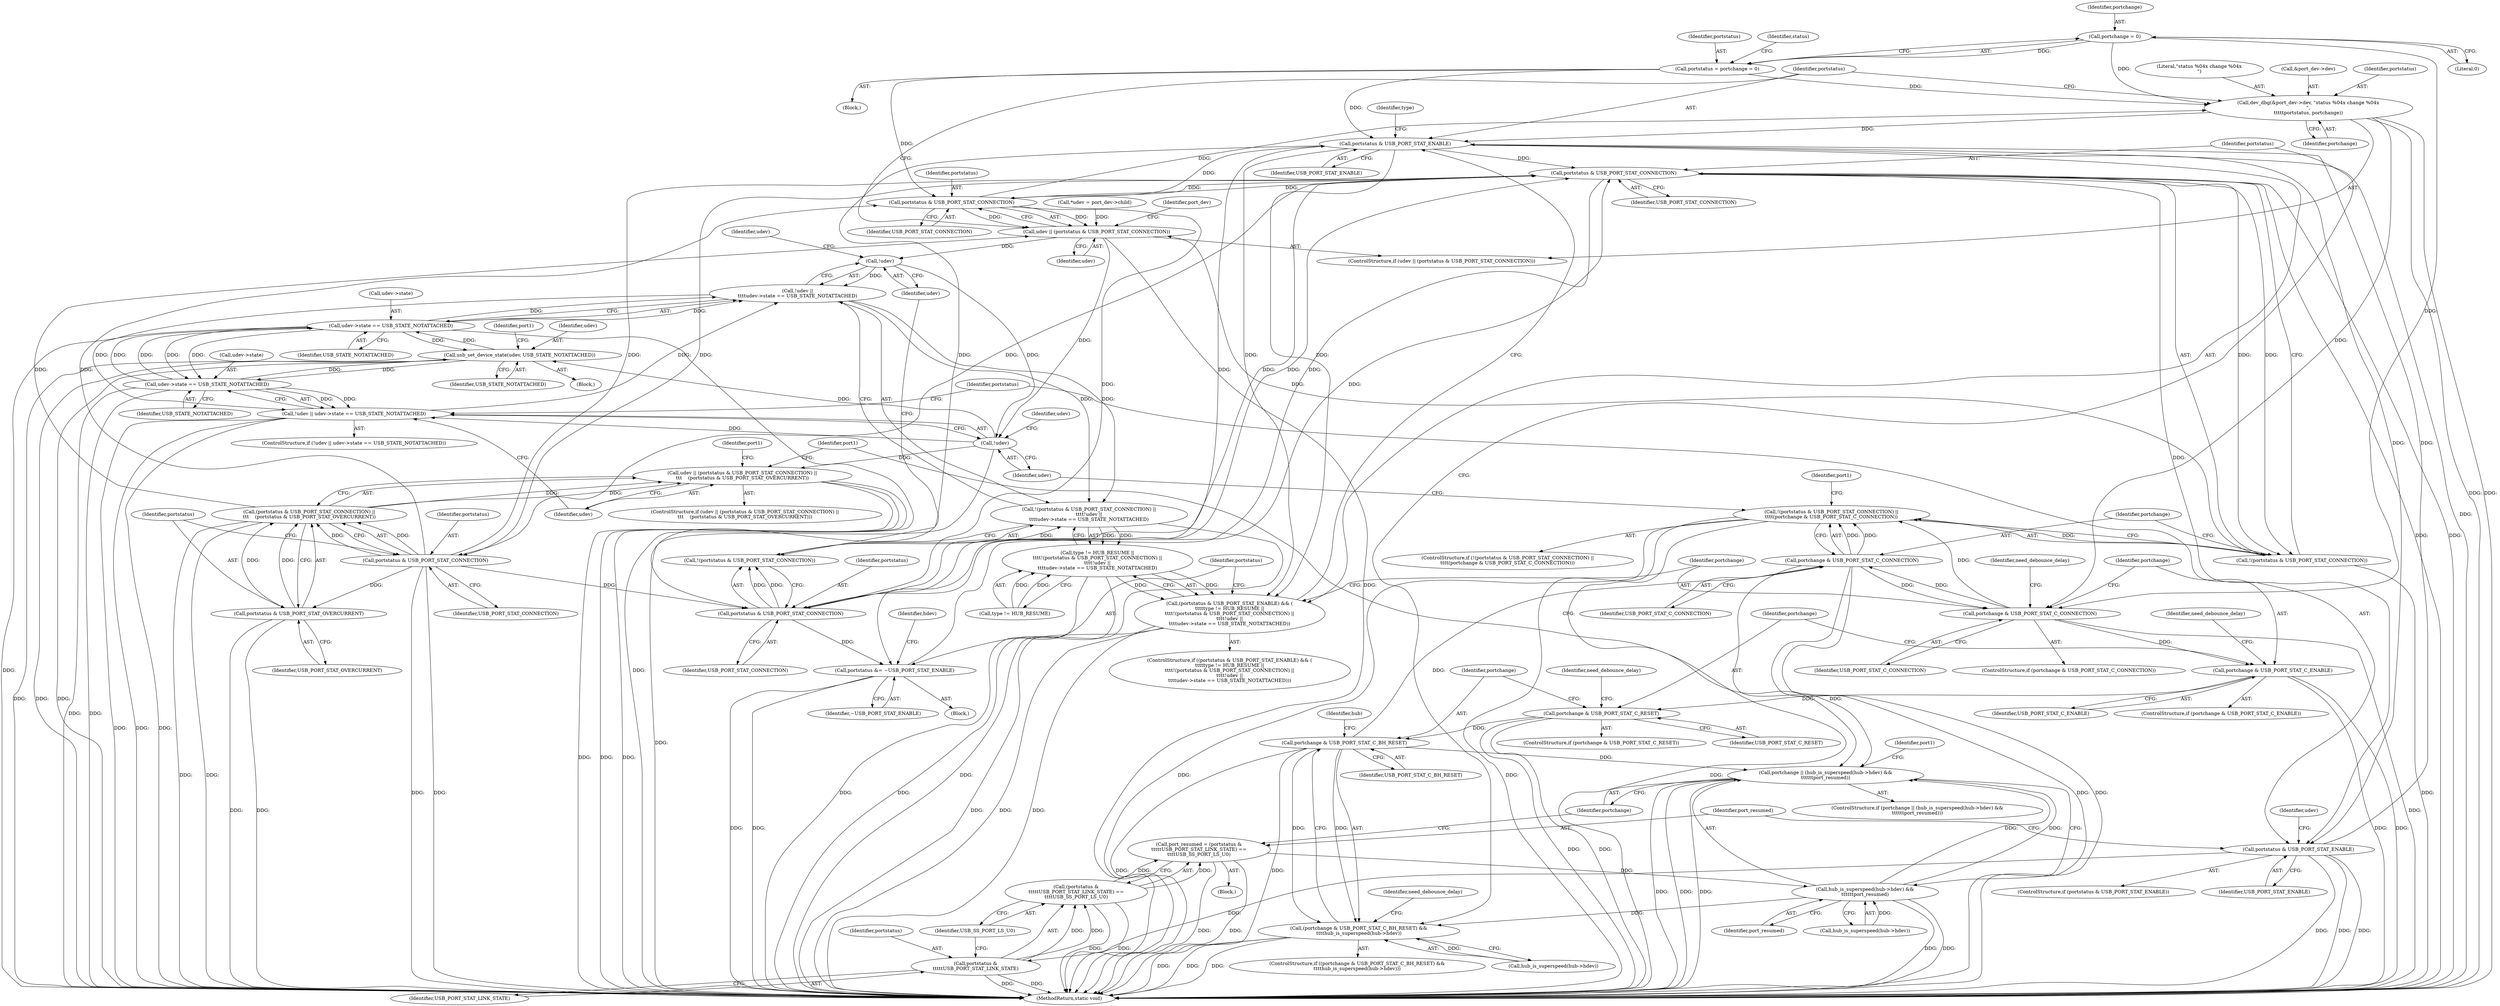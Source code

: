 digraph "0_linux_e50293ef9775c5f1cf3fcc093037dd6a8c5684ea@pointer" {
"1000355" [label="(Call,dev_dbg(&port_dev->dev, \"status %04x change %04x\n\",\n\t\t\t\t\tportstatus, portchange))"];
"1000335" [label="(Call,portstatus = portchange = 0)"];
"1000337" [label="(Call,portchange = 0)"];
"1000352" [label="(Call,portstatus & USB_PORT_STAT_CONNECTION)"];
"1000486" [label="(Call,portstatus & USB_PORT_STAT_CONNECTION)"];
"1000461" [label="(Call,portstatus & USB_PORT_STAT_CONNECTION)"];
"1000374" [label="(Call,portstatus & USB_PORT_STAT_CONNECTION)"];
"1000365" [label="(Call,portstatus & USB_PORT_STAT_ENABLE)"];
"1000355" [label="(Call,dev_dbg(&port_dev->dev, \"status %04x change %04x\n\",\n\t\t\t\t\tportstatus, portchange))"];
"1000499" [label="(Call,portstatus & USB_PORT_STAT_ENABLE)"];
"1000386" [label="(Call,portstatus &= ~USB_PORT_STAT_ENABLE)"];
"1000364" [label="(Call,(portstatus & USB_PORT_STAT_ENABLE) && (\n\t\t\t\ttype != HUB_RESUME ||\n\t\t\t\t!(portstatus & USB_PORT_STAT_CONNECTION) ||\n\t\t\t\t!udev ||\n\t\t\t\tudev->state == USB_STATE_NOTATTACHED))"];
"1000373" [label="(Call,!(portstatus & USB_PORT_STAT_CONNECTION))"];
"1000372" [label="(Call,!(portstatus & USB_PORT_STAT_CONNECTION) ||\n\t\t\t\t!udev ||\n\t\t\t\tudev->state == USB_STATE_NOTATTACHED)"];
"1000368" [label="(Call,type != HUB_RESUME ||\n\t\t\t\t!(portstatus & USB_PORT_STAT_CONNECTION) ||\n\t\t\t\t!udev ||\n\t\t\t\tudev->state == USB_STATE_NOTATTACHED)"];
"1000350" [label="(Call,udev || (portstatus & USB_PORT_STAT_CONNECTION))"];
"1000378" [label="(Call,!udev)"];
"1000377" [label="(Call,!udev ||\n\t\t\t\tudev->state == USB_STATE_NOTATTACHED)"];
"1000473" [label="(Call,!udev || udev->state == USB_STATE_NOTATTACHED)"];
"1000474" [label="(Call,!udev)"];
"1000483" [label="(Call,udev || (portstatus & USB_PORT_STAT_CONNECTION) ||\n\t\t\t    (portstatus & USB_PORT_STAT_OVERCURRENT))"];
"1000549" [label="(Call,usb_set_device_state(udev, USB_STATE_NOTATTACHED))"];
"1000380" [label="(Call,udev->state == USB_STATE_NOTATTACHED)"];
"1000476" [label="(Call,udev->state == USB_STATE_NOTATTACHED)"];
"1000398" [label="(Call,portchange & USB_PORT_STAT_C_CONNECTION)"];
"1000412" [label="(Call,portchange & USB_PORT_STAT_C_ENABLE)"];
"1000426" [label="(Call,portchange & USB_PORT_STAT_C_RESET)"];
"1000441" [label="(Call,portchange & USB_PORT_STAT_C_BH_RESET)"];
"1000440" [label="(Call,(portchange & USB_PORT_STAT_C_BH_RESET) &&\n\t\t\t\thub_is_superspeed(hub->hdev))"];
"1000464" [label="(Call,portchange & USB_PORT_STAT_C_CONNECTION)"];
"1000459" [label="(Call,!(portstatus & USB_PORT_STAT_CONNECTION) ||\n\t\t\t\t(portchange & USB_PORT_STAT_C_CONNECTION))"];
"1000512" [label="(Call,portchange || (hub_is_superspeed(hub->hdev) &&\n\t\t\t\t\t\tport_resumed))"];
"1000460" [label="(Call,!(portstatus & USB_PORT_STAT_CONNECTION))"];
"1000485" [label="(Call,(portstatus & USB_PORT_STAT_CONNECTION) ||\n\t\t\t    (portstatus & USB_PORT_STAT_OVERCURRENT))"];
"1000489" [label="(Call,portstatus & USB_PORT_STAT_OVERCURRENT)"];
"1000507" [label="(Call,portstatus &\n\t\t\t\t\tUSB_PORT_STAT_LINK_STATE)"];
"1000506" [label="(Call,(portstatus &\n\t\t\t\t\tUSB_PORT_STAT_LINK_STATE) ==\n\t\t\t\tUSB_SS_PORT_LS_U0)"];
"1000504" [label="(Call,port_resumed = (portstatus &\n\t\t\t\t\tUSB_PORT_STAT_LINK_STATE) ==\n\t\t\t\tUSB_SS_PORT_LS_U0)"];
"1000514" [label="(Call,hub_is_superspeed(hub->hdev) &&\n\t\t\t\t\t\tport_resumed)"];
"1000339" [label="(Literal,0)"];
"1000468" [label="(Identifier,port1)"];
"1000474" [label="(Call,!udev)"];
"1000465" [label="(Identifier,portchange)"];
"1000412" [label="(Call,portchange & USB_PORT_STAT_C_ENABLE)"];
"1000553" [label="(Identifier,port1)"];
"1000475" [label="(Identifier,udev)"];
"1000439" [label="(ControlStructure,if ((portchange & USB_PORT_STAT_C_BH_RESET) &&\n\t\t\t\thub_is_superspeed(hub->hdev)))"];
"1000358" [label="(Identifier,port_dev)"];
"1000369" [label="(Call,type != HUB_RESUME)"];
"1000548" [label="(Block,)"];
"1000354" [label="(Identifier,USB_PORT_STAT_CONNECTION)"];
"1000480" [label="(Identifier,USB_STATE_NOTATTACHED)"];
"1000375" [label="(Identifier,portstatus)"];
"1000417" [label="(Identifier,need_debounce_delay)"];
"1000367" [label="(Identifier,USB_PORT_STAT_ENABLE)"];
"1000509" [label="(Identifier,USB_PORT_STAT_LINK_STATE)"];
"1000464" [label="(Call,portchange & USB_PORT_STAT_C_CONNECTION)"];
"1000360" [label="(Literal,\"status %04x change %04x\n\")"];
"1000366" [label="(Identifier,portstatus)"];
"1000392" [label="(Identifier,hdev)"];
"1000498" [label="(ControlStructure,if (portstatus & USB_PORT_STAT_ENABLE))"];
"1000363" [label="(ControlStructure,if ((portstatus & USB_PORT_STAT_ENABLE) && (\n\t\t\t\ttype != HUB_RESUME ||\n\t\t\t\t!(portstatus & USB_PORT_STAT_CONNECTION) ||\n\t\t\t\t!udev ||\n\t\t\t\tudev->state == USB_STATE_NOTATTACHED)))"];
"1000504" [label="(Call,port_resumed = (portstatus &\n\t\t\t\t\tUSB_PORT_STAT_LINK_STATE) ==\n\t\t\t\tUSB_SS_PORT_LS_U0)"];
"1000511" [label="(ControlStructure,if (portchange || (hub_is_superspeed(hub->hdev) &&\n\t\t\t\t\t\tport_resumed)))"];
"1000397" [label="(ControlStructure,if (portchange & USB_PORT_STAT_C_CONNECTION))"];
"1000501" [label="(Identifier,USB_PORT_STAT_ENABLE)"];
"1000461" [label="(Call,portstatus & USB_PORT_STAT_CONNECTION)"];
"1000458" [label="(ControlStructure,if (!(portstatus & USB_PORT_STAT_CONNECTION) ||\n\t\t\t\t(portchange & USB_PORT_STAT_C_CONNECTION)))"];
"1000349" [label="(ControlStructure,if (udev || (portstatus & USB_PORT_STAT_CONNECTION)))"];
"1000446" [label="(Identifier,hub)"];
"1000462" [label="(Identifier,portstatus)"];
"1000377" [label="(Call,!udev ||\n\t\t\t\tudev->state == USB_STATE_NOTATTACHED)"];
"1000550" [label="(Identifier,udev)"];
"1000473" [label="(Call,!udev || udev->state == USB_STATE_NOTATTACHED)"];
"1000483" [label="(Call,udev || (portstatus & USB_PORT_STAT_CONNECTION) ||\n\t\t\t    (portstatus & USB_PORT_STAT_OVERCURRENT))"];
"1000493" [label="(Identifier,port1)"];
"1000335" [label="(Call,portstatus = portchange = 0)"];
"1000485" [label="(Call,(portstatus & USB_PORT_STAT_CONNECTION) ||\n\t\t\t    (portstatus & USB_PORT_STAT_OVERCURRENT))"];
"1000400" [label="(Identifier,USB_PORT_STAT_C_CONNECTION)"];
"1000506" [label="(Call,(portstatus &\n\t\t\t\t\tUSB_PORT_STAT_LINK_STATE) ==\n\t\t\t\tUSB_SS_PORT_LS_U0)"];
"1000440" [label="(Call,(portchange & USB_PORT_STAT_C_BH_RESET) &&\n\t\t\t\thub_is_superspeed(hub->hdev))"];
"1000373" [label="(Call,!(portstatus & USB_PORT_STAT_CONNECTION))"];
"1000460" [label="(Call,!(portstatus & USB_PORT_STAT_CONNECTION))"];
"1000382" [label="(Identifier,udev)"];
"1000484" [label="(Identifier,udev)"];
"1000362" [label="(Identifier,portchange)"];
"1000519" [label="(Identifier,port_resumed)"];
"1000482" [label="(ControlStructure,if (udev || (portstatus & USB_PORT_STAT_CONNECTION) ||\n\t\t\t    (portstatus & USB_PORT_STAT_OVERCURRENT)))"];
"1000508" [label="(Identifier,portstatus)"];
"1000499" [label="(Call,portstatus & USB_PORT_STAT_ENABLE)"];
"1000549" [label="(Call,usb_set_device_state(udev, USB_STATE_NOTATTACHED))"];
"1000336" [label="(Identifier,portstatus)"];
"1000387" [label="(Identifier,portstatus)"];
"1000488" [label="(Identifier,USB_PORT_STAT_CONNECTION)"];
"1000388" [label="(Identifier,~USB_PORT_STAT_ENABLE)"];
"1000487" [label="(Identifier,portstatus)"];
"1000490" [label="(Identifier,portstatus)"];
"1000385" [label="(Block,)"];
"1000341" [label="(Identifier,status)"];
"1000443" [label="(Identifier,USB_PORT_STAT_C_BH_RESET)"];
"1000521" [label="(Identifier,port1)"];
"1000510" [label="(Identifier,USB_SS_PORT_LS_U0)"];
"1000507" [label="(Call,portstatus &\n\t\t\t\t\tUSB_PORT_STAT_LINK_STATE)"];
"1000372" [label="(Call,!(portstatus & USB_PORT_STAT_CONNECTION) ||\n\t\t\t\t!udev ||\n\t\t\t\tudev->state == USB_STATE_NOTATTACHED)"];
"1000368" [label="(Call,type != HUB_RESUME ||\n\t\t\t\t!(portstatus & USB_PORT_STAT_CONNECTION) ||\n\t\t\t\t!udev ||\n\t\t\t\tudev->state == USB_STATE_NOTATTACHED)"];
"1000351" [label="(Identifier,udev)"];
"1000384" [label="(Identifier,USB_STATE_NOTATTACHED)"];
"1000386" [label="(Call,portstatus &= ~USB_PORT_STAT_ENABLE)"];
"1000328" [label="(Call,*udev = port_dev->child)"];
"1000450" [label="(Identifier,need_debounce_delay)"];
"1000399" [label="(Identifier,portchange)"];
"1000316" [label="(Block,)"];
"1000505" [label="(Identifier,port_resumed)"];
"1000427" [label="(Identifier,portchange)"];
"1000374" [label="(Call,portstatus & USB_PORT_STAT_CONNECTION)"];
"1000459" [label="(Call,!(portstatus & USB_PORT_STAT_CONNECTION) ||\n\t\t\t\t(portchange & USB_PORT_STAT_C_CONNECTION))"];
"1000356" [label="(Call,&port_dev->dev)"];
"1000398" [label="(Call,portchange & USB_PORT_STAT_C_CONNECTION)"];
"1000315" [label="(Identifier,port1)"];
"1000656" [label="(MethodReturn,static void)"];
"1000477" [label="(Call,udev->state)"];
"1000350" [label="(Call,udev || (portstatus & USB_PORT_STAT_CONNECTION))"];
"1000431" [label="(Identifier,need_debounce_delay)"];
"1000380" [label="(Call,udev->state == USB_STATE_NOTATTACHED)"];
"1000381" [label="(Call,udev->state)"];
"1000426" [label="(Call,portchange & USB_PORT_STAT_C_RESET)"];
"1000466" [label="(Identifier,USB_PORT_STAT_C_CONNECTION)"];
"1000414" [label="(Identifier,USB_PORT_STAT_C_ENABLE)"];
"1000514" [label="(Call,hub_is_superspeed(hub->hdev) &&\n\t\t\t\t\t\tport_resumed)"];
"1000428" [label="(Identifier,USB_PORT_STAT_C_RESET)"];
"1000376" [label="(Identifier,USB_PORT_STAT_CONNECTION)"];
"1000365" [label="(Call,portstatus & USB_PORT_STAT_ENABLE)"];
"1000378" [label="(Call,!udev)"];
"1000352" [label="(Call,portstatus & USB_PORT_STAT_CONNECTION)"];
"1000515" [label="(Call,hub_is_superspeed(hub->hdev))"];
"1000513" [label="(Identifier,portchange)"];
"1000486" [label="(Call,portstatus & USB_PORT_STAT_CONNECTION)"];
"1000355" [label="(Call,dev_dbg(&port_dev->dev, \"status %04x change %04x\n\",\n\t\t\t\t\tportstatus, portchange))"];
"1000361" [label="(Identifier,portstatus)"];
"1000444" [label="(Call,hub_is_superspeed(hub->hdev))"];
"1000512" [label="(Call,portchange || (hub_is_superspeed(hub->hdev) &&\n\t\t\t\t\t\tport_resumed))"];
"1000463" [label="(Identifier,USB_PORT_STAT_CONNECTION)"];
"1000411" [label="(ControlStructure,if (portchange & USB_PORT_STAT_C_ENABLE))"];
"1000528" [label="(Identifier,udev)"];
"1000379" [label="(Identifier,udev)"];
"1000441" [label="(Call,portchange & USB_PORT_STAT_C_BH_RESET)"];
"1000491" [label="(Identifier,USB_PORT_STAT_OVERCURRENT)"];
"1000353" [label="(Identifier,portstatus)"];
"1000478" [label="(Identifier,udev)"];
"1000338" [label="(Identifier,portchange)"];
"1000337" [label="(Call,portchange = 0)"];
"1000476" [label="(Call,udev->state == USB_STATE_NOTATTACHED)"];
"1000551" [label="(Identifier,USB_STATE_NOTATTACHED)"];
"1000502" [label="(Block,)"];
"1000364" [label="(Call,(portstatus & USB_PORT_STAT_ENABLE) && (\n\t\t\t\ttype != HUB_RESUME ||\n\t\t\t\t!(portstatus & USB_PORT_STAT_CONNECTION) ||\n\t\t\t\t!udev ||\n\t\t\t\tudev->state == USB_STATE_NOTATTACHED))"];
"1000413" [label="(Identifier,portchange)"];
"1000500" [label="(Identifier,portstatus)"];
"1000472" [label="(ControlStructure,if (!udev || udev->state == USB_STATE_NOTATTACHED))"];
"1000442" [label="(Identifier,portchange)"];
"1000425" [label="(ControlStructure,if (portchange & USB_PORT_STAT_C_RESET))"];
"1000403" [label="(Identifier,need_debounce_delay)"];
"1000370" [label="(Identifier,type)"];
"1000489" [label="(Call,portstatus & USB_PORT_STAT_OVERCURRENT)"];
"1000355" -> "1000349"  [label="AST: "];
"1000355" -> "1000362"  [label="CFG: "];
"1000356" -> "1000355"  [label="AST: "];
"1000360" -> "1000355"  [label="AST: "];
"1000361" -> "1000355"  [label="AST: "];
"1000362" -> "1000355"  [label="AST: "];
"1000366" -> "1000355"  [label="CFG: "];
"1000355" -> "1000656"  [label="DDG: "];
"1000355" -> "1000656"  [label="DDG: "];
"1000335" -> "1000355"  [label="DDG: "];
"1000352" -> "1000355"  [label="DDG: "];
"1000337" -> "1000355"  [label="DDG: "];
"1000355" -> "1000365"  [label="DDG: "];
"1000355" -> "1000398"  [label="DDG: "];
"1000335" -> "1000316"  [label="AST: "];
"1000335" -> "1000337"  [label="CFG: "];
"1000336" -> "1000335"  [label="AST: "];
"1000337" -> "1000335"  [label="AST: "];
"1000341" -> "1000335"  [label="CFG: "];
"1000337" -> "1000335"  [label="DDG: "];
"1000335" -> "1000352"  [label="DDG: "];
"1000335" -> "1000365"  [label="DDG: "];
"1000337" -> "1000339"  [label="CFG: "];
"1000338" -> "1000337"  [label="AST: "];
"1000339" -> "1000337"  [label="AST: "];
"1000337" -> "1000398"  [label="DDG: "];
"1000352" -> "1000350"  [label="AST: "];
"1000352" -> "1000354"  [label="CFG: "];
"1000353" -> "1000352"  [label="AST: "];
"1000354" -> "1000352"  [label="AST: "];
"1000350" -> "1000352"  [label="CFG: "];
"1000352" -> "1000350"  [label="DDG: "];
"1000352" -> "1000350"  [label="DDG: "];
"1000486" -> "1000352"  [label="DDG: "];
"1000461" -> "1000352"  [label="DDG: "];
"1000352" -> "1000365"  [label="DDG: "];
"1000352" -> "1000374"  [label="DDG: "];
"1000352" -> "1000461"  [label="DDG: "];
"1000486" -> "1000485"  [label="AST: "];
"1000486" -> "1000488"  [label="CFG: "];
"1000487" -> "1000486"  [label="AST: "];
"1000488" -> "1000486"  [label="AST: "];
"1000490" -> "1000486"  [label="CFG: "];
"1000485" -> "1000486"  [label="CFG: "];
"1000486" -> "1000656"  [label="DDG: "];
"1000486" -> "1000656"  [label="DDG: "];
"1000486" -> "1000374"  [label="DDG: "];
"1000486" -> "1000461"  [label="DDG: "];
"1000486" -> "1000485"  [label="DDG: "];
"1000486" -> "1000485"  [label="DDG: "];
"1000461" -> "1000486"  [label="DDG: "];
"1000461" -> "1000486"  [label="DDG: "];
"1000486" -> "1000489"  [label="DDG: "];
"1000461" -> "1000460"  [label="AST: "];
"1000461" -> "1000463"  [label="CFG: "];
"1000462" -> "1000461"  [label="AST: "];
"1000463" -> "1000461"  [label="AST: "];
"1000460" -> "1000461"  [label="CFG: "];
"1000461" -> "1000656"  [label="DDG: "];
"1000461" -> "1000656"  [label="DDG: "];
"1000461" -> "1000374"  [label="DDG: "];
"1000461" -> "1000460"  [label="DDG: "];
"1000461" -> "1000460"  [label="DDG: "];
"1000374" -> "1000461"  [label="DDG: "];
"1000374" -> "1000461"  [label="DDG: "];
"1000386" -> "1000461"  [label="DDG: "];
"1000365" -> "1000461"  [label="DDG: "];
"1000461" -> "1000499"  [label="DDG: "];
"1000374" -> "1000373"  [label="AST: "];
"1000374" -> "1000376"  [label="CFG: "];
"1000375" -> "1000374"  [label="AST: "];
"1000376" -> "1000374"  [label="AST: "];
"1000373" -> "1000374"  [label="CFG: "];
"1000374" -> "1000373"  [label="DDG: "];
"1000374" -> "1000373"  [label="DDG: "];
"1000365" -> "1000374"  [label="DDG: "];
"1000374" -> "1000386"  [label="DDG: "];
"1000365" -> "1000364"  [label="AST: "];
"1000365" -> "1000367"  [label="CFG: "];
"1000366" -> "1000365"  [label="AST: "];
"1000367" -> "1000365"  [label="AST: "];
"1000370" -> "1000365"  [label="CFG: "];
"1000364" -> "1000365"  [label="CFG: "];
"1000365" -> "1000656"  [label="DDG: "];
"1000365" -> "1000364"  [label="DDG: "];
"1000365" -> "1000364"  [label="DDG: "];
"1000499" -> "1000365"  [label="DDG: "];
"1000365" -> "1000386"  [label="DDG: "];
"1000365" -> "1000499"  [label="DDG: "];
"1000499" -> "1000498"  [label="AST: "];
"1000499" -> "1000501"  [label="CFG: "];
"1000500" -> "1000499"  [label="AST: "];
"1000501" -> "1000499"  [label="AST: "];
"1000505" -> "1000499"  [label="CFG: "];
"1000528" -> "1000499"  [label="CFG: "];
"1000499" -> "1000656"  [label="DDG: "];
"1000499" -> "1000656"  [label="DDG: "];
"1000499" -> "1000656"  [label="DDG: "];
"1000499" -> "1000507"  [label="DDG: "];
"1000386" -> "1000385"  [label="AST: "];
"1000386" -> "1000388"  [label="CFG: "];
"1000387" -> "1000386"  [label="AST: "];
"1000388" -> "1000386"  [label="AST: "];
"1000392" -> "1000386"  [label="CFG: "];
"1000386" -> "1000656"  [label="DDG: "];
"1000386" -> "1000656"  [label="DDG: "];
"1000364" -> "1000363"  [label="AST: "];
"1000364" -> "1000368"  [label="CFG: "];
"1000368" -> "1000364"  [label="AST: "];
"1000387" -> "1000364"  [label="CFG: "];
"1000399" -> "1000364"  [label="CFG: "];
"1000364" -> "1000656"  [label="DDG: "];
"1000364" -> "1000656"  [label="DDG: "];
"1000364" -> "1000656"  [label="DDG: "];
"1000368" -> "1000364"  [label="DDG: "];
"1000368" -> "1000364"  [label="DDG: "];
"1000373" -> "1000372"  [label="AST: "];
"1000379" -> "1000373"  [label="CFG: "];
"1000372" -> "1000373"  [label="CFG: "];
"1000373" -> "1000372"  [label="DDG: "];
"1000372" -> "1000368"  [label="AST: "];
"1000372" -> "1000377"  [label="CFG: "];
"1000377" -> "1000372"  [label="AST: "];
"1000368" -> "1000372"  [label="CFG: "];
"1000372" -> "1000656"  [label="DDG: "];
"1000372" -> "1000368"  [label="DDG: "];
"1000372" -> "1000368"  [label="DDG: "];
"1000377" -> "1000372"  [label="DDG: "];
"1000377" -> "1000372"  [label="DDG: "];
"1000368" -> "1000369"  [label="CFG: "];
"1000369" -> "1000368"  [label="AST: "];
"1000368" -> "1000656"  [label="DDG: "];
"1000368" -> "1000656"  [label="DDG: "];
"1000369" -> "1000368"  [label="DDG: "];
"1000369" -> "1000368"  [label="DDG: "];
"1000350" -> "1000349"  [label="AST: "];
"1000350" -> "1000351"  [label="CFG: "];
"1000351" -> "1000350"  [label="AST: "];
"1000358" -> "1000350"  [label="CFG: "];
"1000366" -> "1000350"  [label="CFG: "];
"1000350" -> "1000656"  [label="DDG: "];
"1000328" -> "1000350"  [label="DDG: "];
"1000485" -> "1000350"  [label="DDG: "];
"1000460" -> "1000350"  [label="DDG: "];
"1000350" -> "1000378"  [label="DDG: "];
"1000350" -> "1000474"  [label="DDG: "];
"1000378" -> "1000377"  [label="AST: "];
"1000378" -> "1000379"  [label="CFG: "];
"1000379" -> "1000378"  [label="AST: "];
"1000382" -> "1000378"  [label="CFG: "];
"1000377" -> "1000378"  [label="CFG: "];
"1000378" -> "1000377"  [label="DDG: "];
"1000378" -> "1000474"  [label="DDG: "];
"1000377" -> "1000380"  [label="CFG: "];
"1000380" -> "1000377"  [label="AST: "];
"1000380" -> "1000377"  [label="DDG: "];
"1000380" -> "1000377"  [label="DDG: "];
"1000473" -> "1000377"  [label="DDG: "];
"1000377" -> "1000473"  [label="DDG: "];
"1000473" -> "1000472"  [label="AST: "];
"1000473" -> "1000474"  [label="CFG: "];
"1000473" -> "1000476"  [label="CFG: "];
"1000474" -> "1000473"  [label="AST: "];
"1000476" -> "1000473"  [label="AST: "];
"1000484" -> "1000473"  [label="CFG: "];
"1000500" -> "1000473"  [label="CFG: "];
"1000473" -> "1000656"  [label="DDG: "];
"1000473" -> "1000656"  [label="DDG: "];
"1000473" -> "1000656"  [label="DDG: "];
"1000474" -> "1000473"  [label="DDG: "];
"1000476" -> "1000473"  [label="DDG: "];
"1000476" -> "1000473"  [label="DDG: "];
"1000474" -> "1000475"  [label="CFG: "];
"1000475" -> "1000474"  [label="AST: "];
"1000478" -> "1000474"  [label="CFG: "];
"1000474" -> "1000656"  [label="DDG: "];
"1000474" -> "1000483"  [label="DDG: "];
"1000474" -> "1000549"  [label="DDG: "];
"1000483" -> "1000482"  [label="AST: "];
"1000483" -> "1000484"  [label="CFG: "];
"1000483" -> "1000485"  [label="CFG: "];
"1000484" -> "1000483"  [label="AST: "];
"1000485" -> "1000483"  [label="AST: "];
"1000493" -> "1000483"  [label="CFG: "];
"1000315" -> "1000483"  [label="CFG: "];
"1000483" -> "1000656"  [label="DDG: "];
"1000483" -> "1000656"  [label="DDG: "];
"1000483" -> "1000656"  [label="DDG: "];
"1000485" -> "1000483"  [label="DDG: "];
"1000485" -> "1000483"  [label="DDG: "];
"1000549" -> "1000548"  [label="AST: "];
"1000549" -> "1000551"  [label="CFG: "];
"1000550" -> "1000549"  [label="AST: "];
"1000551" -> "1000549"  [label="AST: "];
"1000553" -> "1000549"  [label="CFG: "];
"1000549" -> "1000656"  [label="DDG: "];
"1000549" -> "1000656"  [label="DDG: "];
"1000549" -> "1000656"  [label="DDG: "];
"1000549" -> "1000380"  [label="DDG: "];
"1000549" -> "1000476"  [label="DDG: "];
"1000380" -> "1000549"  [label="DDG: "];
"1000476" -> "1000549"  [label="DDG: "];
"1000380" -> "1000384"  [label="CFG: "];
"1000381" -> "1000380"  [label="AST: "];
"1000384" -> "1000380"  [label="AST: "];
"1000380" -> "1000656"  [label="DDG: "];
"1000380" -> "1000656"  [label="DDG: "];
"1000476" -> "1000380"  [label="DDG: "];
"1000476" -> "1000380"  [label="DDG: "];
"1000380" -> "1000476"  [label="DDG: "];
"1000380" -> "1000476"  [label="DDG: "];
"1000476" -> "1000480"  [label="CFG: "];
"1000477" -> "1000476"  [label="AST: "];
"1000480" -> "1000476"  [label="AST: "];
"1000476" -> "1000656"  [label="DDG: "];
"1000476" -> "1000656"  [label="DDG: "];
"1000398" -> "1000397"  [label="AST: "];
"1000398" -> "1000400"  [label="CFG: "];
"1000399" -> "1000398"  [label="AST: "];
"1000400" -> "1000398"  [label="AST: "];
"1000403" -> "1000398"  [label="CFG: "];
"1000413" -> "1000398"  [label="CFG: "];
"1000398" -> "1000656"  [label="DDG: "];
"1000464" -> "1000398"  [label="DDG: "];
"1000398" -> "1000412"  [label="DDG: "];
"1000398" -> "1000459"  [label="DDG: "];
"1000398" -> "1000464"  [label="DDG: "];
"1000412" -> "1000411"  [label="AST: "];
"1000412" -> "1000414"  [label="CFG: "];
"1000413" -> "1000412"  [label="AST: "];
"1000414" -> "1000412"  [label="AST: "];
"1000417" -> "1000412"  [label="CFG: "];
"1000427" -> "1000412"  [label="CFG: "];
"1000412" -> "1000656"  [label="DDG: "];
"1000412" -> "1000656"  [label="DDG: "];
"1000412" -> "1000426"  [label="DDG: "];
"1000426" -> "1000425"  [label="AST: "];
"1000426" -> "1000428"  [label="CFG: "];
"1000427" -> "1000426"  [label="AST: "];
"1000428" -> "1000426"  [label="AST: "];
"1000431" -> "1000426"  [label="CFG: "];
"1000442" -> "1000426"  [label="CFG: "];
"1000426" -> "1000656"  [label="DDG: "];
"1000426" -> "1000656"  [label="DDG: "];
"1000426" -> "1000441"  [label="DDG: "];
"1000441" -> "1000440"  [label="AST: "];
"1000441" -> "1000443"  [label="CFG: "];
"1000442" -> "1000441"  [label="AST: "];
"1000443" -> "1000441"  [label="AST: "];
"1000446" -> "1000441"  [label="CFG: "];
"1000440" -> "1000441"  [label="CFG: "];
"1000441" -> "1000656"  [label="DDG: "];
"1000441" -> "1000656"  [label="DDG: "];
"1000441" -> "1000440"  [label="DDG: "];
"1000441" -> "1000440"  [label="DDG: "];
"1000441" -> "1000464"  [label="DDG: "];
"1000441" -> "1000512"  [label="DDG: "];
"1000440" -> "1000439"  [label="AST: "];
"1000440" -> "1000444"  [label="CFG: "];
"1000444" -> "1000440"  [label="AST: "];
"1000450" -> "1000440"  [label="CFG: "];
"1000462" -> "1000440"  [label="CFG: "];
"1000440" -> "1000656"  [label="DDG: "];
"1000440" -> "1000656"  [label="DDG: "];
"1000440" -> "1000656"  [label="DDG: "];
"1000444" -> "1000440"  [label="DDG: "];
"1000514" -> "1000440"  [label="DDG: "];
"1000464" -> "1000459"  [label="AST: "];
"1000464" -> "1000466"  [label="CFG: "];
"1000465" -> "1000464"  [label="AST: "];
"1000466" -> "1000464"  [label="AST: "];
"1000459" -> "1000464"  [label="CFG: "];
"1000464" -> "1000656"  [label="DDG: "];
"1000464" -> "1000656"  [label="DDG: "];
"1000464" -> "1000459"  [label="DDG: "];
"1000464" -> "1000459"  [label="DDG: "];
"1000464" -> "1000512"  [label="DDG: "];
"1000459" -> "1000458"  [label="AST: "];
"1000459" -> "1000460"  [label="CFG: "];
"1000460" -> "1000459"  [label="AST: "];
"1000468" -> "1000459"  [label="CFG: "];
"1000475" -> "1000459"  [label="CFG: "];
"1000459" -> "1000656"  [label="DDG: "];
"1000459" -> "1000656"  [label="DDG: "];
"1000459" -> "1000656"  [label="DDG: "];
"1000460" -> "1000459"  [label="DDG: "];
"1000512" -> "1000511"  [label="AST: "];
"1000512" -> "1000513"  [label="CFG: "];
"1000512" -> "1000514"  [label="CFG: "];
"1000513" -> "1000512"  [label="AST: "];
"1000514" -> "1000512"  [label="AST: "];
"1000521" -> "1000512"  [label="CFG: "];
"1000315" -> "1000512"  [label="CFG: "];
"1000512" -> "1000656"  [label="DDG: "];
"1000512" -> "1000656"  [label="DDG: "];
"1000512" -> "1000656"  [label="DDG: "];
"1000514" -> "1000512"  [label="DDG: "];
"1000514" -> "1000512"  [label="DDG: "];
"1000465" -> "1000460"  [label="CFG: "];
"1000460" -> "1000656"  [label="DDG: "];
"1000485" -> "1000489"  [label="CFG: "];
"1000489" -> "1000485"  [label="AST: "];
"1000485" -> "1000656"  [label="DDG: "];
"1000485" -> "1000656"  [label="DDG: "];
"1000489" -> "1000485"  [label="DDG: "];
"1000489" -> "1000485"  [label="DDG: "];
"1000489" -> "1000491"  [label="CFG: "];
"1000490" -> "1000489"  [label="AST: "];
"1000491" -> "1000489"  [label="AST: "];
"1000489" -> "1000656"  [label="DDG: "];
"1000489" -> "1000656"  [label="DDG: "];
"1000507" -> "1000506"  [label="AST: "];
"1000507" -> "1000509"  [label="CFG: "];
"1000508" -> "1000507"  [label="AST: "];
"1000509" -> "1000507"  [label="AST: "];
"1000510" -> "1000507"  [label="CFG: "];
"1000507" -> "1000656"  [label="DDG: "];
"1000507" -> "1000656"  [label="DDG: "];
"1000507" -> "1000506"  [label="DDG: "];
"1000507" -> "1000506"  [label="DDG: "];
"1000506" -> "1000504"  [label="AST: "];
"1000506" -> "1000510"  [label="CFG: "];
"1000510" -> "1000506"  [label="AST: "];
"1000504" -> "1000506"  [label="CFG: "];
"1000506" -> "1000656"  [label="DDG: "];
"1000506" -> "1000656"  [label="DDG: "];
"1000506" -> "1000504"  [label="DDG: "];
"1000506" -> "1000504"  [label="DDG: "];
"1000504" -> "1000502"  [label="AST: "];
"1000505" -> "1000504"  [label="AST: "];
"1000513" -> "1000504"  [label="CFG: "];
"1000504" -> "1000656"  [label="DDG: "];
"1000504" -> "1000656"  [label="DDG: "];
"1000504" -> "1000514"  [label="DDG: "];
"1000514" -> "1000515"  [label="CFG: "];
"1000514" -> "1000519"  [label="CFG: "];
"1000515" -> "1000514"  [label="AST: "];
"1000519" -> "1000514"  [label="AST: "];
"1000514" -> "1000656"  [label="DDG: "];
"1000514" -> "1000656"  [label="DDG: "];
"1000515" -> "1000514"  [label="DDG: "];
}
